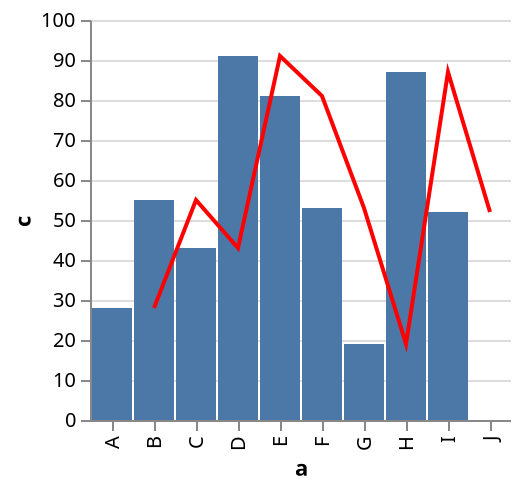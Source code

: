 {
    "$schema": "http://vega.github.io/schema/vega/v3.0.json",
    "autosize": "pad",
    "padding": 5,
    "data": [
        {
            "name": "source_0",
            "values": [
                {
                    "a": "A",
                    "b": "B",
                    "c": 28
                },
                {
                    "a": "B",
                    "b": "C",
                    "c": 55
                },
                {
                    "a": "C",
                    "b": "D",
                    "c": 43
                },
                {
                    "a": "D",
                    "b": "E",
                    "c": 91
                },
                {
                    "a": "E",
                    "b": "F",
                    "c": 81
                },
                {
                    "a": "F",
                    "b": "G",
                    "c": 53
                },
                {
                    "a": "G",
                    "b": "H",
                    "c": 19
                },
                {
                    "a": "H",
                    "b": "I",
                    "c": 87
                },
                {
                    "a": "I",
                    "b": "J",
                    "c": 52
                }
            ],
            "format": {
                "type": "json"
            }
        },
        {
            "name": "data_0",
            "source": "source_0",
            "transform": [
                {
                    "type": "formula",
                    "expr": "toNumber(datum[\"c\"])",
                    "as": "c"
                },
                {
                    "type": "filter",
                    "expr": "datum[\"c\"] !== null && !isNaN(datum[\"c\"])"
                }
            ]
        },
        {
            "name": "data_1",
            "source": "source_0",
            "transform": [
                {
                    "type": "formula",
                    "expr": "toNumber(datum[\"c\"])",
                    "as": "c"
                },
                {
                    "type": "filter",
                    "expr": "datum[\"c\"] !== null && !isNaN(datum[\"c\"])"
                },
                {
                    "type": "collect",
                    "sort": {
                        "field": "b",
                        "order": "descending"
                    }
                }
            ]
        }
    ],
    "signals": [
        {
            "name": "width",
            "update": "max(layer_0_width, layer_1_width)"
        },
        {
            "name": "height",
            "update": "max(layer_0_height, layer_1_height)"
        },
        {
            "name": "layer_0_width",
            "update": "bandspace(domain('x').length, 1, 0.5) * 21"
        },
        {
            "name": "layer_0_height",
            "update": "200"
        },
        {
            "name": "layer_1_width",
            "update": "bandspace(domain('x').length, 1, 0.5) * 21"
        },
        {
            "name": "layer_1_height",
            "update": "200"
        },
        {
            "name": "unit",
            "value": {},
            "on": [
                {
                    "events": "mousemove",
                    "update": "group()._id ? group() : unit"
                }
            ]
        }
    ],
    "marks": [
        {
            "name": "nested_main_group",
            "type": "group",
            "encode": {
                "update": {
                    "width": {
                        "signal": "width"
                    },
                    "height": {
                        "signal": "height"
                    }
                }
            },
            "marks": [
                {
                    "type": "group",
                    "encode": {
                        "enter": {
                            "width": {
                                "signal": "width"
                            },
                            "height": {
                                "signal": "height"
                            },
                            "fill": {
                                "value": "transparent"
                            },
                            "clip": {
                                "value": true
                            }
                        }
                    },
                    "marks": [
                        {
                            "name": "layer_0_marks",
                            "type": "rect",
                            "role": "bar",
                            "from": {
                                "data": "data_0"
                            },
                            "encode": {
                                "update": {
                                    "xc": {
                                        "scale": "x",
                                        "field": "a"
                                    },
                                    "width": {
                                        "value": 20
                                    },
                                    "y": {
                                        "scale": "y",
                                        "field": "c"
                                    },
                                    "y2": {
                                        "scale": "y",
                                        "value": 0
                                    },
                                    "fill": {
                                        "value": "#4c78a8"
                                    }
                                }
                            }
                        },
                        {
                            "name": "layer_1_marks",
                            "type": "line",
                            "from": {
                                "data": "data_1"
                            },
                            "encode": {
                                "update": {
                                    "x": {
                                        "scale": "x",
                                        "field": "b"
                                    },
                                    "y": {
                                        "scale": "y",
                                        "field": "c"
                                    },
                                    "stroke": {
                                        "value": "red"
                                    }
                                }
                            }
                        }
                    ]
                }
            ]
        }
    ],
    "scales": [
        {
            "name": "x",
            "type": "point",
            "domain": {
                "fields": [
                    {
                        "data": "data_0",
                        "field": "a"
                    },
                    {
                        "data": "data_1",
                        "field": "b"
                    }
                ],
                "sort": true
            },
            "range": {
                "step": 21
            },
            "round": true,
            "padding": 0.5
        },
        {
            "name": "y",
            "type": "linear",
            "domain": {
                "fields": [
                    {
                        "data": "data_0",
                        "field": "c"
                    },
                    {
                        "data": "data_1",
                        "field": "c"
                    }
                ],
                "sort": true
            },
            "range": [
                200,
                0
            ],
            "round": true,
            "nice": true,
            "zero": true
        }
    ],
    "axes": [
        {
            "scale": "x",
            "orient": "bottom",
            "tickCount": 5,
            "title": "a",
            "zindex": 1,
            "encode": {
                "labels": {
                    "update": {
                        "angle": {
                            "value": 270
                        },
                        "align": {
                            "value": "right"
                        },
                        "baseline": {
                            "value": "middle"
                        }
                    }
                }
            }
        },
        {
            "scale": "y",
            "format": "s",
            "orient": "left",
            "title": "c",
            "zindex": 1
        },
        {
            "scale": "y",
            "domain": false,
            "format": "s",
            "grid": true,
            "labels": false,
            "orient": "left",
            "ticks": false,
            "zindex": 0,
            "gridScale": "x"
        }
    ]
}